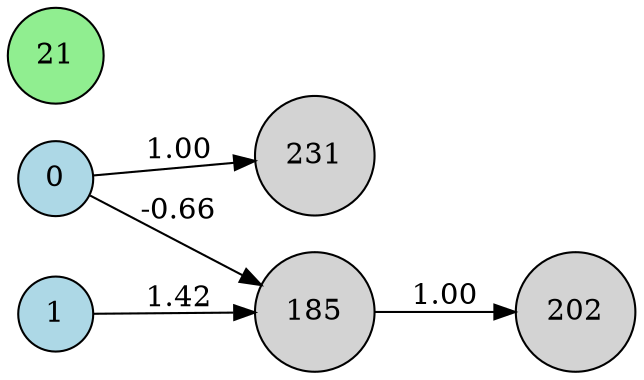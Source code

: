 digraph neat {
  rankdir=LR;
  node [shape=circle];
  node0 [label="0", style=filled, fillcolor=lightblue];
  node1 [label="1", style=filled, fillcolor=lightblue];
  node21 [label="21", style=filled, fillcolor=lightgreen];
  node185 [label="185", style=filled, fillcolor=lightgray];
  node202 [label="202", style=filled, fillcolor=lightgray];
  node231 [label="231", style=filled, fillcolor=lightgray];
  node1 -> node185 [label="1.42"];
  node185 -> node202 [label="1.00"];
  node0 -> node231 [label="1.00"];
  node0 -> node185 [label="-0.66"];
}
